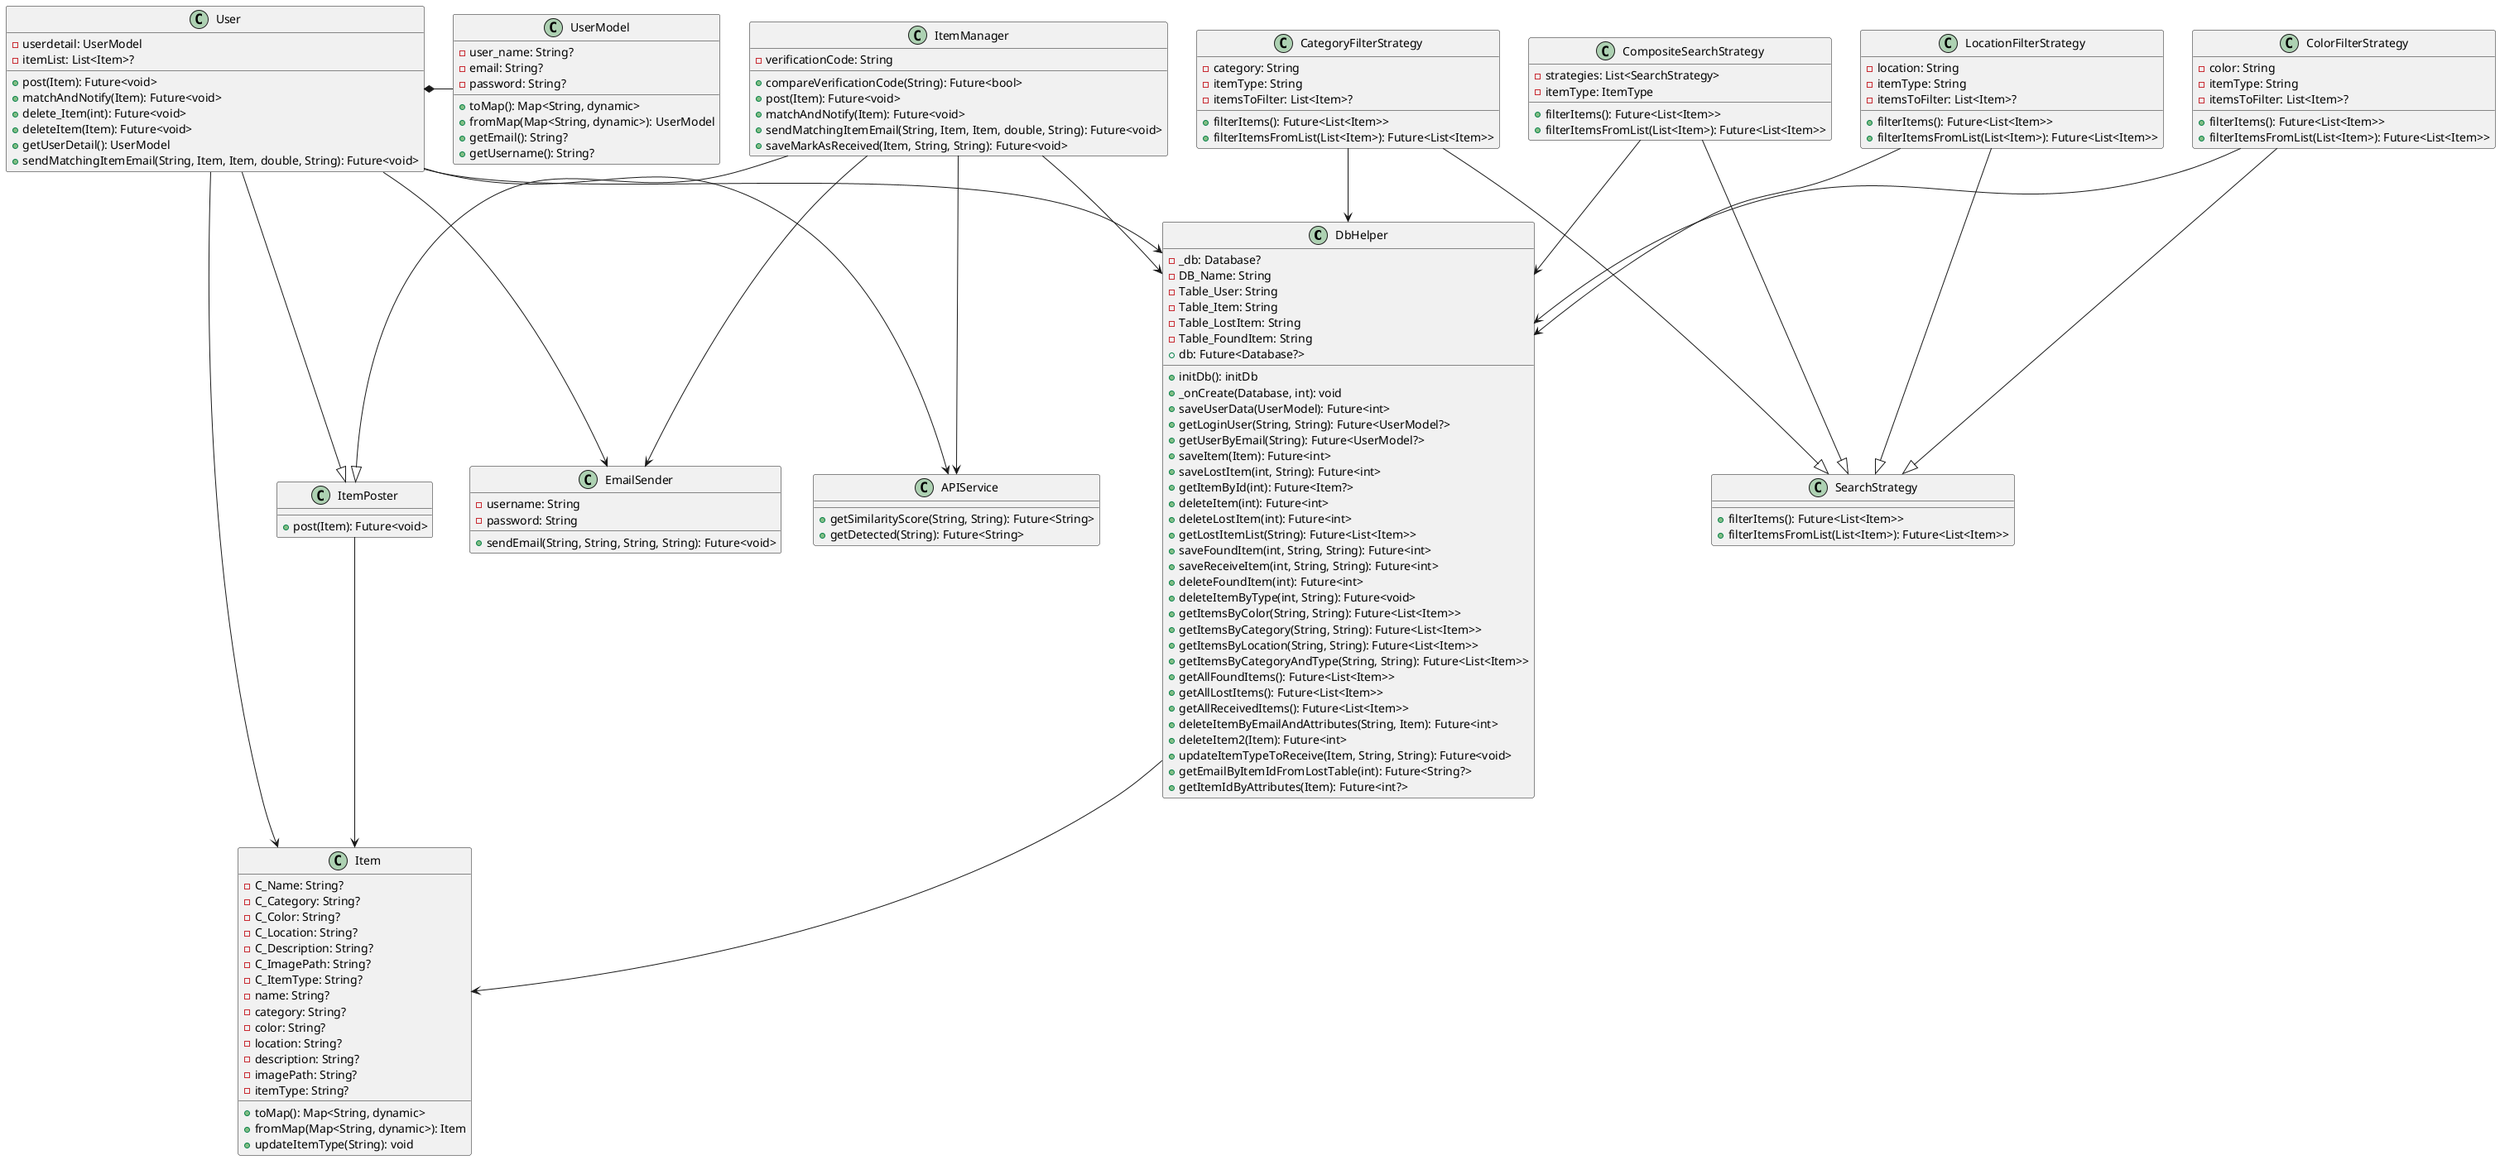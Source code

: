 @startuml

class DbHelper {
  -_db: Database?
  -DB_Name: String
  -Table_User: String
  -Table_Item: String
  -Table_LostItem: String
  -Table_FoundItem: String
  +db: Future<Database?>
  +initDb(): initDb
  +_onCreate(Database, int): void
  +saveUserData(UserModel): Future<int>
  +getLoginUser(String, String): Future<UserModel?>
  +getUserByEmail(String): Future<UserModel?>
  +saveItem(Item): Future<int>
  +saveLostItem(int, String): Future<int>
  +getItemById(int): Future<Item?>
  +deleteItem(int): Future<int>
  +deleteLostItem(int): Future<int>
  +getLostItemList(String): Future<List<Item>>
  +saveFoundItem(int, String, String): Future<int>
  +saveReceiveItem(int, String, String): Future<int>
  +deleteFoundItem(int): Future<int>
  +deleteItemByType(int, String): Future<void>
  +getItemsByColor(String, String): Future<List<Item>>
  +getItemsByCategory(String, String): Future<List<Item>>
  +getItemsByLocation(String, String): Future<List<Item>>
  +getItemsByCategoryAndType(String, String): Future<List<Item>>
  +getAllFoundItems(): Future<List<Item>>
  +getAllLostItems(): Future<List<Item>>
  +getAllReceivedItems(): Future<List<Item>>
  +deleteItemByEmailAndAttributes(String, Item): Future<int>
  +deleteItem2(Item): Future<int>
  +updateItemTypeToReceive(Item, String, String): Future<void>
  +getEmailByItemIdFromLostTable(int): Future<String?>
  +getItemIdByAttributes(Item): Future<int?>
}

class UserModel {
  -user_name: String?
  -email: String?
  -password: String?
  +toMap(): Map<String, dynamic>
  +fromMap(Map<String, dynamic>): UserModel
  +getEmail(): String?
  +getUsername(): String?
}

class Item {
  -C_Name: String?
  -C_Category: String?
  -C_Color: String?
  -C_Location: String?
  -C_Description: String?
  -C_ImagePath: String?
  -C_ItemType: String?
  -name: String?
  -category: String?
  -color: String?
  -location: String?
  -description: String?
  -imagePath: String?
  -itemType: String?
  +toMap(): Map<String, dynamic>
  +fromMap(Map<String, dynamic>): Item
  +updateItemType(String): void
}

class EmailSender {
  -username: String
  -password: String
  +sendEmail(String, String, String, String): Future<void>
}

class ItemPoster {
  +post(Item): Future<void>
}

class User {
  -userdetail: UserModel
  -itemList: List<Item>?
  +post(Item): Future<void>
  +matchAndNotify(Item): Future<void>
  +delete_Item(int): Future<void>
  +deleteItem(Item): Future<void>
  +getUserDetail(): UserModel
  +sendMatchingItemEmail(String, Item, Item, double, String): Future<void>
}
class ItemManager {
  -verificationCode: String
  +compareVerificationCode(String): Future<bool>
  +post(Item): Future<void>
  +matchAndNotify(Item): Future<void>
  +sendMatchingItemEmail(String, Item, Item, double, String): Future<void>
  +saveMarkAsReceived(Item, String, String): Future<void>
}


class APIService {
  +getSimilarityScore(String, String): Future<String>
  +getDetected(String): Future<String>
}

class CompositeSearchStrategy {
  -strategies: List<SearchStrategy>
  -itemType: ItemType
  +filterItems(): Future<List<Item>>
  +filterItemsFromList(List<Item>): Future<List<Item>>
}

class LocationFilterStrategy {
  -location: String
  -itemType: String
  -itemsToFilter: List<Item>?
  +filterItems(): Future<List<Item>>
  +filterItemsFromList(List<Item>): Future<List<Item>>
}

class ColorFilterStrategy {
  -color: String
  -itemType: String
  -itemsToFilter: List<Item>?
  +filterItems(): Future<List<Item>>
  +filterItemsFromList(List<Item>): Future<List<Item>>
}

class CategoryFilterStrategy {
  -category: String
  -itemType: String
  -itemsToFilter: List<Item>?
  +filterItems(): Future<List<Item>>
  +filterItemsFromList(List<Item>): Future<List<Item>>
}

class SearchStrategy {
  +filterItems(): Future<List<Item>>
  +filterItemsFromList(List<Item>): Future<List<Item>>
}

ItemPoster --> Item
DbHelper --> Item
User *--right- UserModel
User --> Item
User --> EmailSender
User --|> ItemPoster
User --> DbHelper
ItemManager --> DbHelper
ItemManager --> EmailSender
ItemManager --|> ItemPoster
CompositeSearchStrategy --|> SearchStrategy
LocationFilterStrategy --|>  SearchStrategy
ColorFilterStrategy--|> SearchStrategy
CategoryFilterStrategy --|>  SearchStrategy

CompositeSearchStrategy --> DbHelper
LocationFilterStrategy -->  DbHelper
ColorFilterStrategy--> DbHelper
CategoryFilterStrategy -->  DbHelper

User --> APIService
ItemManager --> APIService

@enduml
